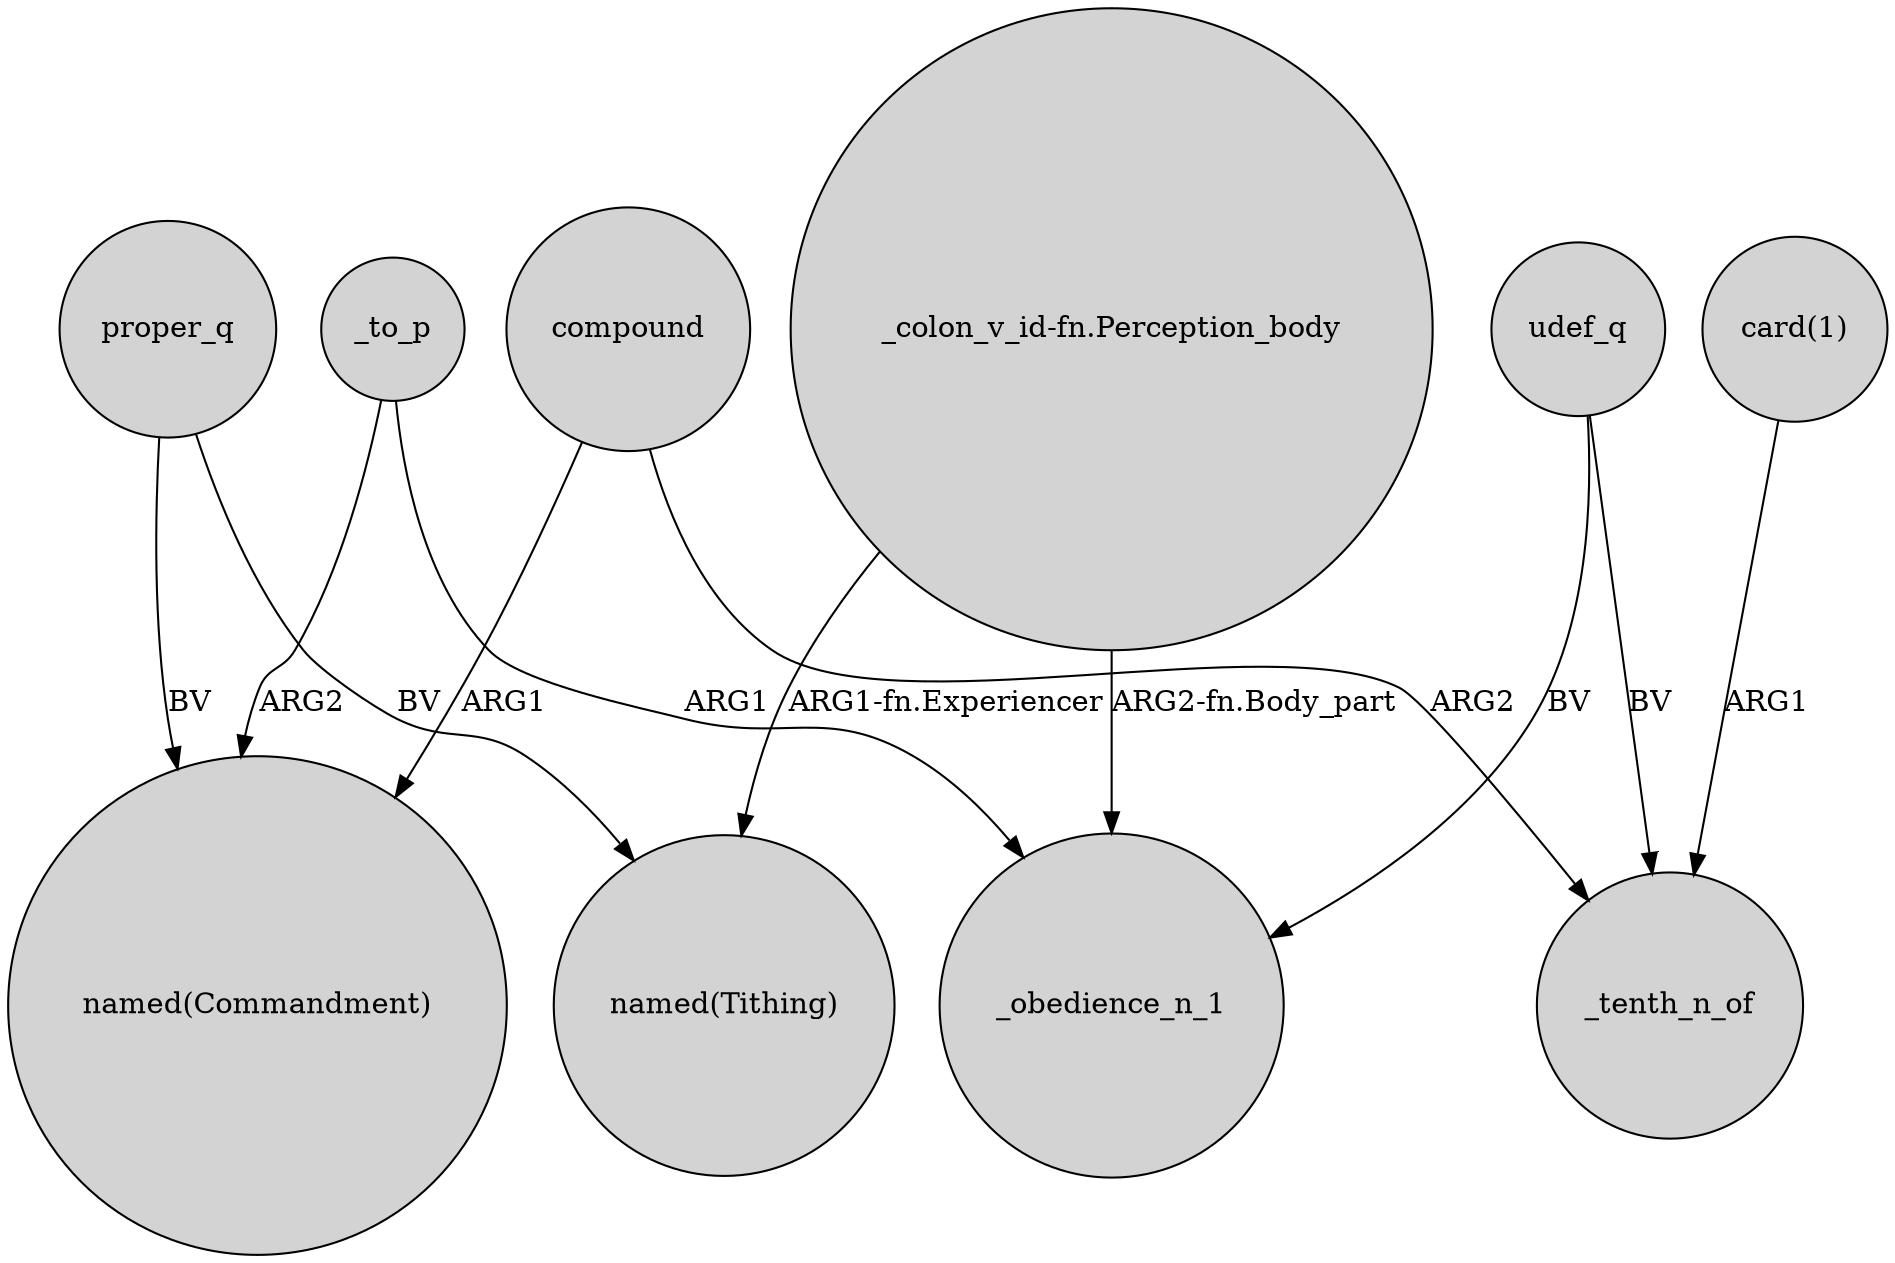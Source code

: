 digraph {
	node [shape=circle style=filled]
	compound -> "named(Commandment)" [label=ARG1]
	"_colon_v_id-fn.Perception_body" -> "named(Tithing)" [label="ARG1-fn.Experiencer"]
	_to_p -> "named(Commandment)" [label=ARG2]
	compound -> _tenth_n_of [label=ARG2]
	"_colon_v_id-fn.Perception_body" -> _obedience_n_1 [label="ARG2-fn.Body_part"]
	udef_q -> _tenth_n_of [label=BV]
	proper_q -> "named(Tithing)" [label=BV]
	"card(1)" -> _tenth_n_of [label=ARG1]
	udef_q -> _obedience_n_1 [label=BV]
	_to_p -> _obedience_n_1 [label=ARG1]
	proper_q -> "named(Commandment)" [label=BV]
}
